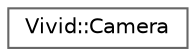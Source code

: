 digraph "Graphical Class Hierarchy"
{
 // LATEX_PDF_SIZE
  bgcolor="transparent";
  edge [fontname=Helvetica,fontsize=10,labelfontname=Helvetica,labelfontsize=10];
  node [fontname=Helvetica,fontsize=10,shape=box,height=0.2,width=0.4];
  rankdir="LR";
  Node0 [label="Vivid::Camera",height=0.2,width=0.4,color="grey40", fillcolor="white", style="filled",URL="$class_vivid_1_1_camera.html",tooltip=" "];
}
